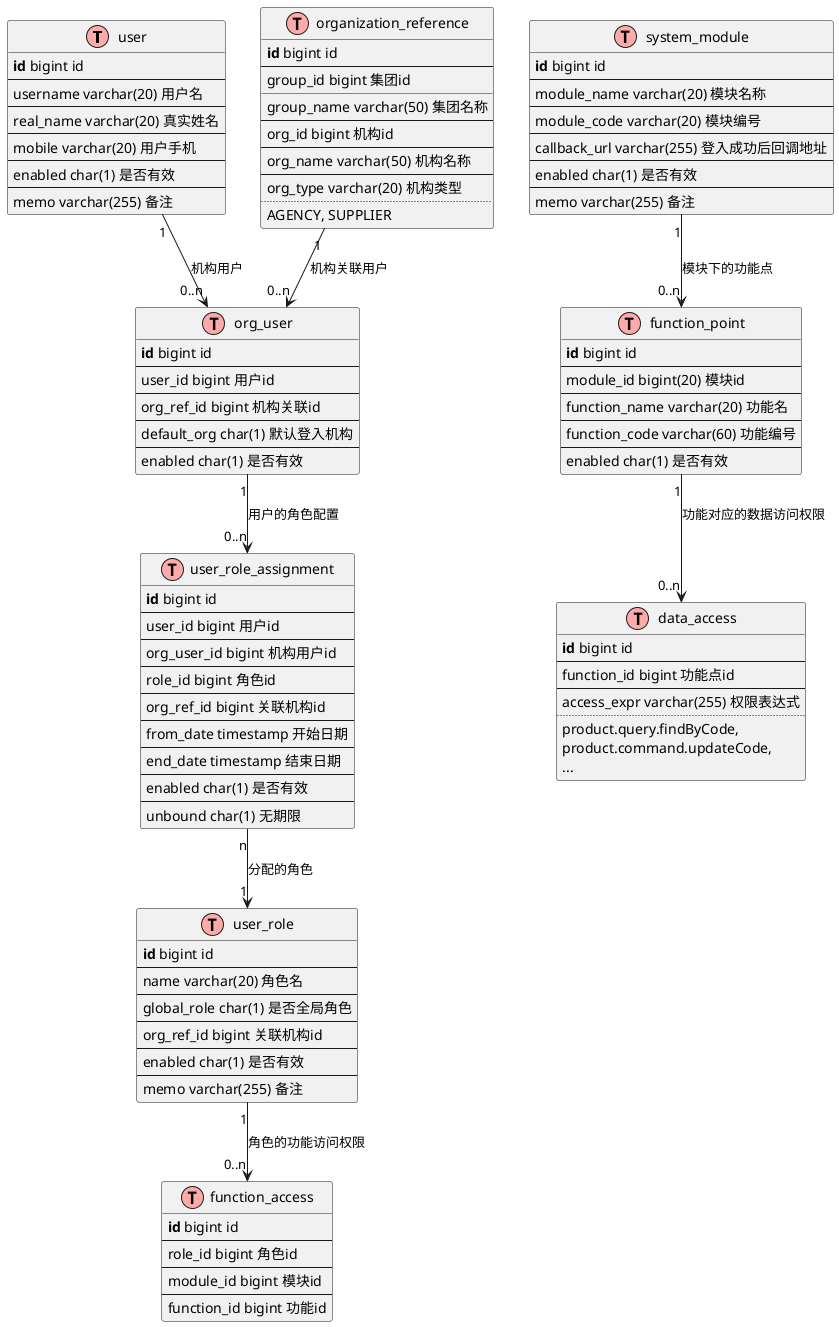 @startuml
' uncomment the line below if you're using computer with a retina display
' skinparam dpi 300
!define Table(name,desc) class name as "desc" << (T,#FFAAAA) >>
' we use bold for primary key
' green color for unique
' and underscore for not_null
!define primary_key(x) <b>x</b>
!define unique(x) <color:green>x</color>
!define not_null(x) <u>x</u>
' other tags available:
' <i></i>
' <back:COLOR></color>, where color is a color name or html color code
' (#FFAACC)
' see: http://plantuml.com/classes.html#More
hide methods
hide stereotypes

' entities

Table(user, "user") {
    primary_key(id) bigint id
    --
    username varchar(20) 用户名
    --
    real_name varchar(20) 真实姓名
    --
    mobile varchar(20) 用户手机
    --
    enabled char(1) 是否有效
    --
    memo varchar(255) 备注
}

Table(org_user, "org_user") {
    primary_key(id) bigint id
    --
    user_id bigint 用户id
    --
    org_ref_id bigint 机构关联id
    --
    default_org char(1) 默认登入机构
    --
    enabled char(1) 是否有效
}

Table(organization_reference, "organization_reference") {
    primary_key(id) bigint id
    --
    group_id bigint 集团id
    __
    group_name varchar(50) 集团名称
    --
    org_id bigint 机构id
    --
    org_name varchar(50) 机构名称
    --
    org_type varchar(20) 机构类型
    ..
    AGENCY, SUPPLIER
}

Table(user_role, "user_role") {
    primary_key(id) bigint id
    --
    name varchar(20) 角色名
    --
    global_role char(1) 是否全局角色
    --
    org_ref_id bigint 关联机构id
    --
    enabled char(1) 是否有效
    --
    memo varchar(255) 备注
}

Table(user_role_assignment, "user_role_assignment") {
    primary_key(id) bigint id
    --
    user_id bigint 用户id
    --
    org_user_id bigint 机构用户id
    --
    role_id bigint 角色id
    --
    org_ref_id bigint 关联机构id
    --
    from_date timestamp 开始日期
    --
    end_date timestamp 结束日期
    --
    enabled char(1) 是否有效
    --
    unbound char(1) 无期限
}

Table(data_access, "data_access") {
    primary_key(id) bigint id
    --
    function_id bigint 功能点id
    --
    access_expr varchar(255) 权限表达式
    ..
    product.query.findByCode,
    product.command.updateCode,
    ...
}

Table(function_access, "function_access") {
    primary_key(id) bigint id
    --
    role_id bigint 角色id
    --
    module_id bigint 模块id
    --
    function_id bigint 功能id
}

Table(system_module, "system_module") {
    primary_key(id) bigint id
    --
    module_name varchar(20) 模块名称
    --
    module_code varchar(20) 模块编号
    --
    callback_url varchar(255) 登入成功后回调地址
    --
    enabled char(1) 是否有效
    --
    memo varchar(255) 备注
}

Table(function_point, "function_point") {
    primary_key(id) bigint id
    --
    module_id bigint(20) 模块id
    --
    function_name varchar(20) 功能名
    --
    function_code varchar(60) 功能编号
    --
    enabled char(1) 是否有效
}


user "1" --> "0..n" org_user : "机构用户"
organization_reference "1" --> "0..n" org_user : "机构关联用户"

org_user "1" --> "0..n" user_role_assignment : "用户的角色配置"
user_role_assignment "n" --> "1" user_role : "分配的角色"


user_role "1" --> "0..n" function_access: "角色的功能访问权限"

system_module "1" --> "0..n" function_point: "模块下的功能点"
function_point "1" --> "0..n" data_access : "功能对应的数据访问权限"

@enduml